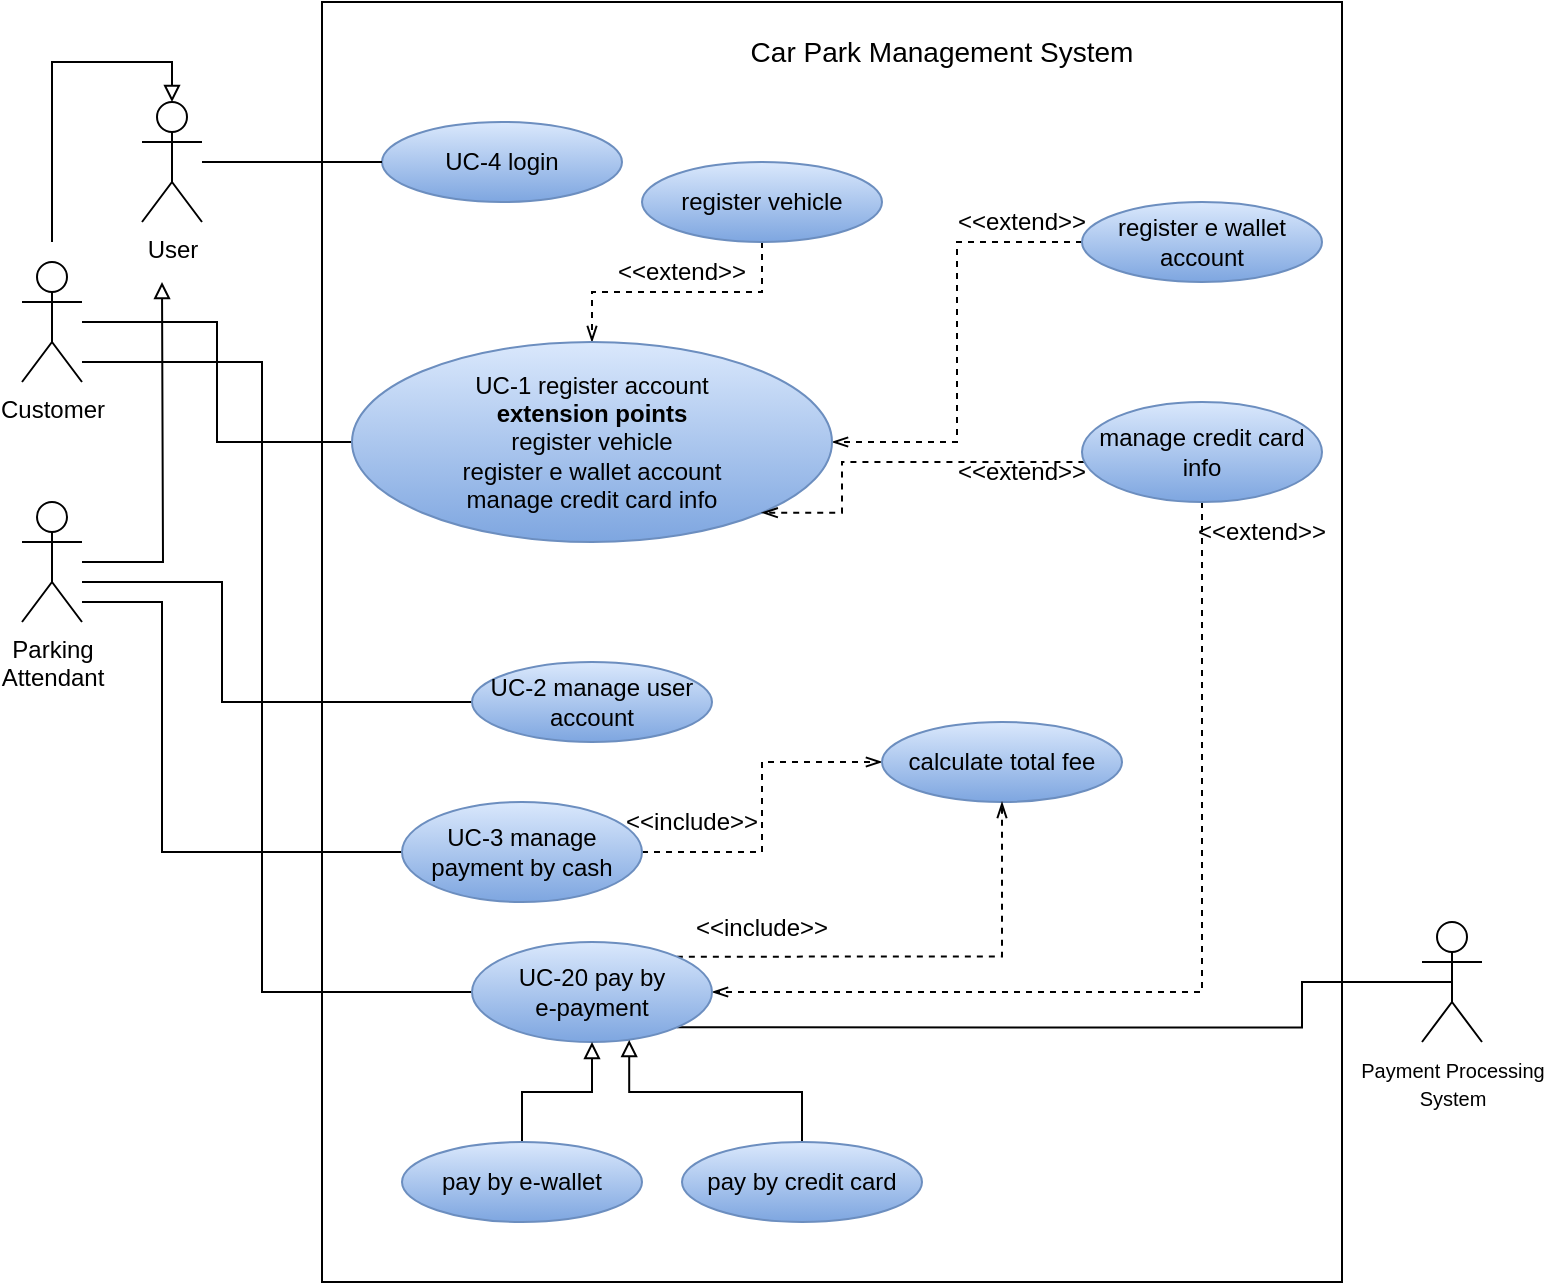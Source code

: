 <mxfile version="20.4.2" type="github">
  <diagram id="R2lEEEUBdFMjLlhIrx00" name="Page-1">
    <mxGraphModel dx="1038" dy="579" grid="1" gridSize="10" guides="1" tooltips="1" connect="1" arrows="1" fold="1" page="1" pageScale="1" pageWidth="850" pageHeight="1100" math="0" shadow="0" extFonts="Permanent Marker^https://fonts.googleapis.com/css?family=Permanent+Marker">
      <root>
        <mxCell id="0" />
        <mxCell id="1" parent="0" />
        <mxCell id="KeSHr-zNQcG-AkEUOenZ-1" value="" style="rounded=0;whiteSpace=wrap;html=1;align=center;" vertex="1" parent="1">
          <mxGeometry x="170" y="40" width="510" height="640" as="geometry" />
        </mxCell>
        <mxCell id="KeSHr-zNQcG-AkEUOenZ-11" style="edgeStyle=orthogonalEdgeStyle;rounded=0;orthogonalLoop=1;jettySize=auto;html=1;entryX=0.5;entryY=0;entryDx=0;entryDy=0;entryPerimeter=0;fontSize=14;endArrow=block;endFill=0;" edge="1" parent="1" target="KeSHr-zNQcG-AkEUOenZ-5">
          <mxGeometry relative="1" as="geometry">
            <mxPoint x="35" y="160" as="sourcePoint" />
            <Array as="points">
              <mxPoint x="35" y="70" />
              <mxPoint x="95" y="70" />
            </Array>
          </mxGeometry>
        </mxCell>
        <mxCell id="KeSHr-zNQcG-AkEUOenZ-2" value="Customer" style="shape=umlActor;verticalLabelPosition=bottom;verticalAlign=top;html=1;outlineConnect=0;" vertex="1" parent="1">
          <mxGeometry x="20" y="170" width="30" height="60" as="geometry" />
        </mxCell>
        <mxCell id="KeSHr-zNQcG-AkEUOenZ-3" value="UC-4 login" style="ellipse;whiteSpace=wrap;html=1;fillColor=#dae8fc;strokeColor=#6c8ebf;gradientColor=#7ea6e0;" vertex="1" parent="1">
          <mxGeometry x="200" y="100" width="120" height="40" as="geometry" />
        </mxCell>
        <mxCell id="KeSHr-zNQcG-AkEUOenZ-12" style="edgeStyle=orthogonalEdgeStyle;rounded=0;orthogonalLoop=1;jettySize=auto;html=1;fontSize=14;endArrow=block;endFill=0;" edge="1" parent="1" source="KeSHr-zNQcG-AkEUOenZ-4">
          <mxGeometry relative="1" as="geometry">
            <mxPoint x="90" y="180" as="targetPoint" />
          </mxGeometry>
        </mxCell>
        <mxCell id="KeSHr-zNQcG-AkEUOenZ-42" style="edgeStyle=orthogonalEdgeStyle;rounded=0;orthogonalLoop=1;jettySize=auto;html=1;entryX=0;entryY=0.5;entryDx=0;entryDy=0;fontSize=12;endArrow=none;endFill=0;" edge="1" parent="1" target="KeSHr-zNQcG-AkEUOenZ-17">
          <mxGeometry relative="1" as="geometry">
            <mxPoint x="50" y="330" as="sourcePoint" />
            <Array as="points">
              <mxPoint x="120" y="330" />
              <mxPoint x="120" y="390" />
            </Array>
          </mxGeometry>
        </mxCell>
        <mxCell id="KeSHr-zNQcG-AkEUOenZ-4" value="Parking &lt;br&gt;Attendant" style="shape=umlActor;verticalLabelPosition=bottom;verticalAlign=top;html=1;outlineConnect=0;" vertex="1" parent="1">
          <mxGeometry x="20" y="290" width="30" height="60" as="geometry" />
        </mxCell>
        <mxCell id="KeSHr-zNQcG-AkEUOenZ-14" style="edgeStyle=orthogonalEdgeStyle;rounded=0;orthogonalLoop=1;jettySize=auto;html=1;entryX=0;entryY=0.5;entryDx=0;entryDy=0;fontSize=14;endArrow=none;endFill=0;" edge="1" parent="1" source="KeSHr-zNQcG-AkEUOenZ-5" target="KeSHr-zNQcG-AkEUOenZ-3">
          <mxGeometry relative="1" as="geometry" />
        </mxCell>
        <mxCell id="KeSHr-zNQcG-AkEUOenZ-5" value="User" style="shape=umlActor;verticalLabelPosition=bottom;verticalAlign=top;html=1;outlineConnect=0;" vertex="1" parent="1">
          <mxGeometry x="80" y="90" width="30" height="60" as="geometry" />
        </mxCell>
        <mxCell id="KeSHr-zNQcG-AkEUOenZ-41" style="edgeStyle=orthogonalEdgeStyle;rounded=0;orthogonalLoop=1;jettySize=auto;html=1;entryX=1;entryY=1;entryDx=0;entryDy=0;fontSize=12;endArrow=none;endFill=0;exitX=0.5;exitY=0.5;exitDx=0;exitDy=0;exitPerimeter=0;" edge="1" parent="1" source="KeSHr-zNQcG-AkEUOenZ-6" target="KeSHr-zNQcG-AkEUOenZ-20">
          <mxGeometry relative="1" as="geometry">
            <Array as="points">
              <mxPoint x="660" y="530" />
              <mxPoint x="660" y="553" />
            </Array>
          </mxGeometry>
        </mxCell>
        <mxCell id="KeSHr-zNQcG-AkEUOenZ-6" value="&lt;font style=&quot;font-size: 10px;&quot;&gt;Payment Processing &lt;br&gt;System&lt;/font&gt;" style="shape=umlActor;verticalLabelPosition=bottom;verticalAlign=top;html=1;outlineConnect=0;" vertex="1" parent="1">
          <mxGeometry x="720" y="500" width="30" height="60" as="geometry" />
        </mxCell>
        <mxCell id="KeSHr-zNQcG-AkEUOenZ-8" value="&lt;font style=&quot;font-size: 14px;&quot;&gt;Car Park Management System&lt;/font&gt;" style="text;html=1;strokeColor=none;fillColor=none;align=center;verticalAlign=middle;whiteSpace=wrap;rounded=0;fontSize=10;" vertex="1" parent="1">
          <mxGeometry x="380" y="50" width="200" height="30" as="geometry" />
        </mxCell>
        <mxCell id="KeSHr-zNQcG-AkEUOenZ-29" style="edgeStyle=orthogonalEdgeStyle;rounded=0;orthogonalLoop=1;jettySize=auto;html=1;fontSize=12;endArrow=openThin;endFill=0;dashed=1;" edge="1" parent="1" source="KeSHr-zNQcG-AkEUOenZ-9" target="KeSHr-zNQcG-AkEUOenZ-15">
          <mxGeometry relative="1" as="geometry" />
        </mxCell>
        <mxCell id="KeSHr-zNQcG-AkEUOenZ-9" value="register vehicle" style="ellipse;whiteSpace=wrap;html=1;fillColor=#dae8fc;strokeColor=#6c8ebf;gradientColor=#7ea6e0;" vertex="1" parent="1">
          <mxGeometry x="330" y="120" width="120" height="40" as="geometry" />
        </mxCell>
        <mxCell id="KeSHr-zNQcG-AkEUOenZ-30" style="edgeStyle=orthogonalEdgeStyle;rounded=0;orthogonalLoop=1;jettySize=auto;html=1;entryX=1;entryY=0.5;entryDx=0;entryDy=0;dashed=1;fontSize=12;endArrow=openThin;endFill=0;" edge="1" parent="1" source="KeSHr-zNQcG-AkEUOenZ-10" target="KeSHr-zNQcG-AkEUOenZ-15">
          <mxGeometry relative="1" as="geometry" />
        </mxCell>
        <mxCell id="KeSHr-zNQcG-AkEUOenZ-10" value="register e wallet account" style="ellipse;whiteSpace=wrap;html=1;fillColor=#dae8fc;strokeColor=#6c8ebf;gradientColor=#7ea6e0;" vertex="1" parent="1">
          <mxGeometry x="550" y="140" width="120" height="40" as="geometry" />
        </mxCell>
        <mxCell id="KeSHr-zNQcG-AkEUOenZ-44" style="edgeStyle=orthogonalEdgeStyle;rounded=0;orthogonalLoop=1;jettySize=auto;html=1;fontSize=12;endArrow=none;endFill=0;" edge="1" parent="1" source="KeSHr-zNQcG-AkEUOenZ-15" target="KeSHr-zNQcG-AkEUOenZ-2">
          <mxGeometry relative="1" as="geometry" />
        </mxCell>
        <mxCell id="KeSHr-zNQcG-AkEUOenZ-15" value="UC-1 register account&lt;br&gt;&lt;b&gt;extension points&lt;/b&gt;&lt;br&gt;register vehicle&lt;br&gt;register e wallet account&lt;br&gt;manage credit card info" style="ellipse;whiteSpace=wrap;html=1;fillColor=#dae8fc;strokeColor=#6c8ebf;gradientColor=#7ea6e0;" vertex="1" parent="1">
          <mxGeometry x="185" y="210" width="240" height="100" as="geometry" />
        </mxCell>
        <mxCell id="KeSHr-zNQcG-AkEUOenZ-31" style="edgeStyle=orthogonalEdgeStyle;rounded=0;orthogonalLoop=1;jettySize=auto;html=1;entryX=1;entryY=1;entryDx=0;entryDy=0;dashed=1;fontSize=12;endArrow=openThin;endFill=0;" edge="1" parent="1" source="KeSHr-zNQcG-AkEUOenZ-16" target="KeSHr-zNQcG-AkEUOenZ-15">
          <mxGeometry relative="1" as="geometry">
            <Array as="points">
              <mxPoint x="430" y="270" />
              <mxPoint x="430" y="295" />
            </Array>
          </mxGeometry>
        </mxCell>
        <mxCell id="KeSHr-zNQcG-AkEUOenZ-33" style="edgeStyle=orthogonalEdgeStyle;rounded=0;orthogonalLoop=1;jettySize=auto;html=1;entryX=1;entryY=0.5;entryDx=0;entryDy=0;dashed=1;fontSize=12;endArrow=openThin;endFill=0;" edge="1" parent="1" source="KeSHr-zNQcG-AkEUOenZ-16" target="KeSHr-zNQcG-AkEUOenZ-20">
          <mxGeometry relative="1" as="geometry">
            <Array as="points">
              <mxPoint x="610" y="535" />
            </Array>
          </mxGeometry>
        </mxCell>
        <mxCell id="KeSHr-zNQcG-AkEUOenZ-16" value="manage credit card info" style="ellipse;whiteSpace=wrap;html=1;fillColor=#dae8fc;strokeColor=#6c8ebf;gradientColor=#7ea6e0;" vertex="1" parent="1">
          <mxGeometry x="550" y="240" width="120" height="50" as="geometry" />
        </mxCell>
        <mxCell id="KeSHr-zNQcG-AkEUOenZ-17" value="UC-2 manage user account&lt;span style=&quot;color: rgba(0, 0, 0, 0); font-family: monospace; font-size: 0px; text-align: start;&quot;&gt;%3CmxGraphModel%3E%3Croot%3E%3CmxCell%20id%3D%220%22%2F%3E%3CmxCell%20id%3D%221%22%20parent%3D%220%22%2F%3E%3CmxCell%20id%3D%222%22%20value%3D%22register%20e%20wallet%20account%22%20style%3D%22ellipse%3BwhiteSpace%3Dwrap%3Bhtml%3D1%3BfillColor%3D%23dae8fc%3BstrokeColor%3D%236c8ebf%3BgradientColor%3D%237ea6e0%3B%22%20vertex%3D%221%22%20parent%3D%221%22%3E%3CmxGeometry%20x%3D%22550%22%20y%3D%22140%22%20width%3D%22120%22%20height%3D%2240%22%20as%3D%22geometry%22%2F%3E%3C%2FmxCell%3E%3C%2Froot%3E%3C%2FmxGraphModel%3E&lt;/span&gt;" style="ellipse;whiteSpace=wrap;html=1;fillColor=#dae8fc;strokeColor=#6c8ebf;gradientColor=#7ea6e0;" vertex="1" parent="1">
          <mxGeometry x="245" y="370" width="120" height="40" as="geometry" />
        </mxCell>
        <mxCell id="KeSHr-zNQcG-AkEUOenZ-34" style="edgeStyle=orthogonalEdgeStyle;rounded=0;orthogonalLoop=1;jettySize=auto;html=1;entryX=0;entryY=0.5;entryDx=0;entryDy=0;dashed=1;fontSize=12;endArrow=openThin;endFill=0;" edge="1" parent="1" source="KeSHr-zNQcG-AkEUOenZ-18" target="KeSHr-zNQcG-AkEUOenZ-19">
          <mxGeometry relative="1" as="geometry" />
        </mxCell>
        <mxCell id="KeSHr-zNQcG-AkEUOenZ-43" style="edgeStyle=orthogonalEdgeStyle;rounded=0;orthogonalLoop=1;jettySize=auto;html=1;exitX=0;exitY=0.5;exitDx=0;exitDy=0;fontSize=12;endArrow=none;endFill=0;" edge="1" parent="1" source="KeSHr-zNQcG-AkEUOenZ-18">
          <mxGeometry relative="1" as="geometry">
            <mxPoint x="50" y="340" as="targetPoint" />
            <Array as="points">
              <mxPoint x="90" y="465" />
              <mxPoint x="90" y="340" />
            </Array>
          </mxGeometry>
        </mxCell>
        <mxCell id="KeSHr-zNQcG-AkEUOenZ-18" value="UC-3 manage payment by cash" style="ellipse;whiteSpace=wrap;html=1;fillColor=#dae8fc;strokeColor=#6c8ebf;gradientColor=#7ea6e0;" vertex="1" parent="1">
          <mxGeometry x="210" y="440" width="120" height="50" as="geometry" />
        </mxCell>
        <mxCell id="KeSHr-zNQcG-AkEUOenZ-19" value="calculate total fee" style="ellipse;whiteSpace=wrap;html=1;fillColor=#dae8fc;strokeColor=#6c8ebf;gradientColor=#7ea6e0;" vertex="1" parent="1">
          <mxGeometry x="450" y="400" width="120" height="40" as="geometry" />
        </mxCell>
        <mxCell id="KeSHr-zNQcG-AkEUOenZ-35" style="edgeStyle=orthogonalEdgeStyle;rounded=0;orthogonalLoop=1;jettySize=auto;html=1;exitX=1;exitY=0;exitDx=0;exitDy=0;entryX=0.5;entryY=1;entryDx=0;entryDy=0;dashed=1;fontSize=12;endArrow=openThin;endFill=0;" edge="1" parent="1" source="KeSHr-zNQcG-AkEUOenZ-20" target="KeSHr-zNQcG-AkEUOenZ-19">
          <mxGeometry relative="1" as="geometry" />
        </mxCell>
        <mxCell id="KeSHr-zNQcG-AkEUOenZ-45" style="edgeStyle=orthogonalEdgeStyle;rounded=0;orthogonalLoop=1;jettySize=auto;html=1;fontSize=12;endArrow=none;endFill=0;" edge="1" parent="1" source="KeSHr-zNQcG-AkEUOenZ-20">
          <mxGeometry relative="1" as="geometry">
            <mxPoint x="50" y="220" as="targetPoint" />
            <Array as="points">
              <mxPoint x="140" y="535" />
              <mxPoint x="140" y="220" />
            </Array>
          </mxGeometry>
        </mxCell>
        <mxCell id="KeSHr-zNQcG-AkEUOenZ-20" value="UC-20 pay by &lt;br&gt;e-payment" style="ellipse;whiteSpace=wrap;html=1;fillColor=#dae8fc;strokeColor=#6c8ebf;gradientColor=#7ea6e0;" vertex="1" parent="1">
          <mxGeometry x="245" y="510" width="120" height="50" as="geometry" />
        </mxCell>
        <mxCell id="KeSHr-zNQcG-AkEUOenZ-46" style="edgeStyle=orthogonalEdgeStyle;rounded=0;orthogonalLoop=1;jettySize=auto;html=1;fontSize=12;endArrow=block;endFill=0;" edge="1" parent="1" source="KeSHr-zNQcG-AkEUOenZ-21" target="KeSHr-zNQcG-AkEUOenZ-20">
          <mxGeometry relative="1" as="geometry" />
        </mxCell>
        <mxCell id="KeSHr-zNQcG-AkEUOenZ-21" value="pay by e-wallet" style="ellipse;whiteSpace=wrap;html=1;fillColor=#dae8fc;strokeColor=#6c8ebf;gradientColor=#7ea6e0;" vertex="1" parent="1">
          <mxGeometry x="210" y="610" width="120" height="40" as="geometry" />
        </mxCell>
        <mxCell id="KeSHr-zNQcG-AkEUOenZ-47" style="edgeStyle=orthogonalEdgeStyle;rounded=0;orthogonalLoop=1;jettySize=auto;html=1;exitX=0.5;exitY=0;exitDx=0;exitDy=0;entryX=0.655;entryY=0.98;entryDx=0;entryDy=0;entryPerimeter=0;fontSize=12;endArrow=block;endFill=0;" edge="1" parent="1" source="KeSHr-zNQcG-AkEUOenZ-22" target="KeSHr-zNQcG-AkEUOenZ-20">
          <mxGeometry relative="1" as="geometry" />
        </mxCell>
        <mxCell id="KeSHr-zNQcG-AkEUOenZ-22" value="pay by credit card" style="ellipse;whiteSpace=wrap;html=1;fillColor=#dae8fc;strokeColor=#6c8ebf;gradientColor=#7ea6e0;" vertex="1" parent="1">
          <mxGeometry x="350" y="610" width="120" height="40" as="geometry" />
        </mxCell>
        <mxCell id="KeSHr-zNQcG-AkEUOenZ-23" value="&lt;font style=&quot;font-size: 12px;&quot;&gt;&amp;lt;&amp;lt;extend&amp;gt;&amp;gt;&lt;/font&gt;" style="text;html=1;strokeColor=none;fillColor=none;align=center;verticalAlign=middle;whiteSpace=wrap;rounded=0;fontSize=10;" vertex="1" parent="1">
          <mxGeometry x="250" y="160" width="200" height="30" as="geometry" />
        </mxCell>
        <mxCell id="KeSHr-zNQcG-AkEUOenZ-24" value="&lt;font style=&quot;font-size: 12px;&quot;&gt;&amp;lt;&amp;lt;extend&amp;gt;&amp;gt;&lt;/font&gt;" style="text;html=1;strokeColor=none;fillColor=none;align=center;verticalAlign=middle;whiteSpace=wrap;rounded=0;fontSize=10;" vertex="1" parent="1">
          <mxGeometry x="540" y="290" width="200" height="30" as="geometry" />
        </mxCell>
        <mxCell id="KeSHr-zNQcG-AkEUOenZ-25" value="&lt;font style=&quot;font-size: 12px;&quot;&gt;&amp;lt;&amp;lt;extend&amp;gt;&amp;gt;&lt;/font&gt;" style="text;html=1;strokeColor=none;fillColor=none;align=center;verticalAlign=middle;whiteSpace=wrap;rounded=0;fontSize=10;" vertex="1" parent="1">
          <mxGeometry x="420" y="260" width="200" height="30" as="geometry" />
        </mxCell>
        <mxCell id="KeSHr-zNQcG-AkEUOenZ-26" value="&lt;font style=&quot;font-size: 12px;&quot;&gt;&amp;lt;&amp;lt;extend&amp;gt;&amp;gt;&lt;/font&gt;" style="text;html=1;strokeColor=none;fillColor=none;align=center;verticalAlign=middle;whiteSpace=wrap;rounded=0;fontSize=10;" vertex="1" parent="1">
          <mxGeometry x="420" y="135" width="200" height="30" as="geometry" />
        </mxCell>
        <mxCell id="KeSHr-zNQcG-AkEUOenZ-27" value="&lt;font style=&quot;font-size: 12px;&quot;&gt;&amp;lt;&amp;lt;include&amp;gt;&amp;gt;&lt;/font&gt;" style="text;html=1;strokeColor=none;fillColor=none;align=center;verticalAlign=middle;whiteSpace=wrap;rounded=0;fontSize=10;" vertex="1" parent="1">
          <mxGeometry x="340" y="490" width="100" height="25" as="geometry" />
        </mxCell>
        <mxCell id="KeSHr-zNQcG-AkEUOenZ-28" value="&lt;font style=&quot;font-size: 12px;&quot;&gt;&amp;lt;&amp;lt;include&amp;gt;&amp;gt;&lt;/font&gt;" style="text;html=1;strokeColor=none;fillColor=none;align=center;verticalAlign=middle;whiteSpace=wrap;rounded=0;fontSize=10;" vertex="1" parent="1">
          <mxGeometry x="310" y="440" width="90" height="20" as="geometry" />
        </mxCell>
      </root>
    </mxGraphModel>
  </diagram>
</mxfile>
